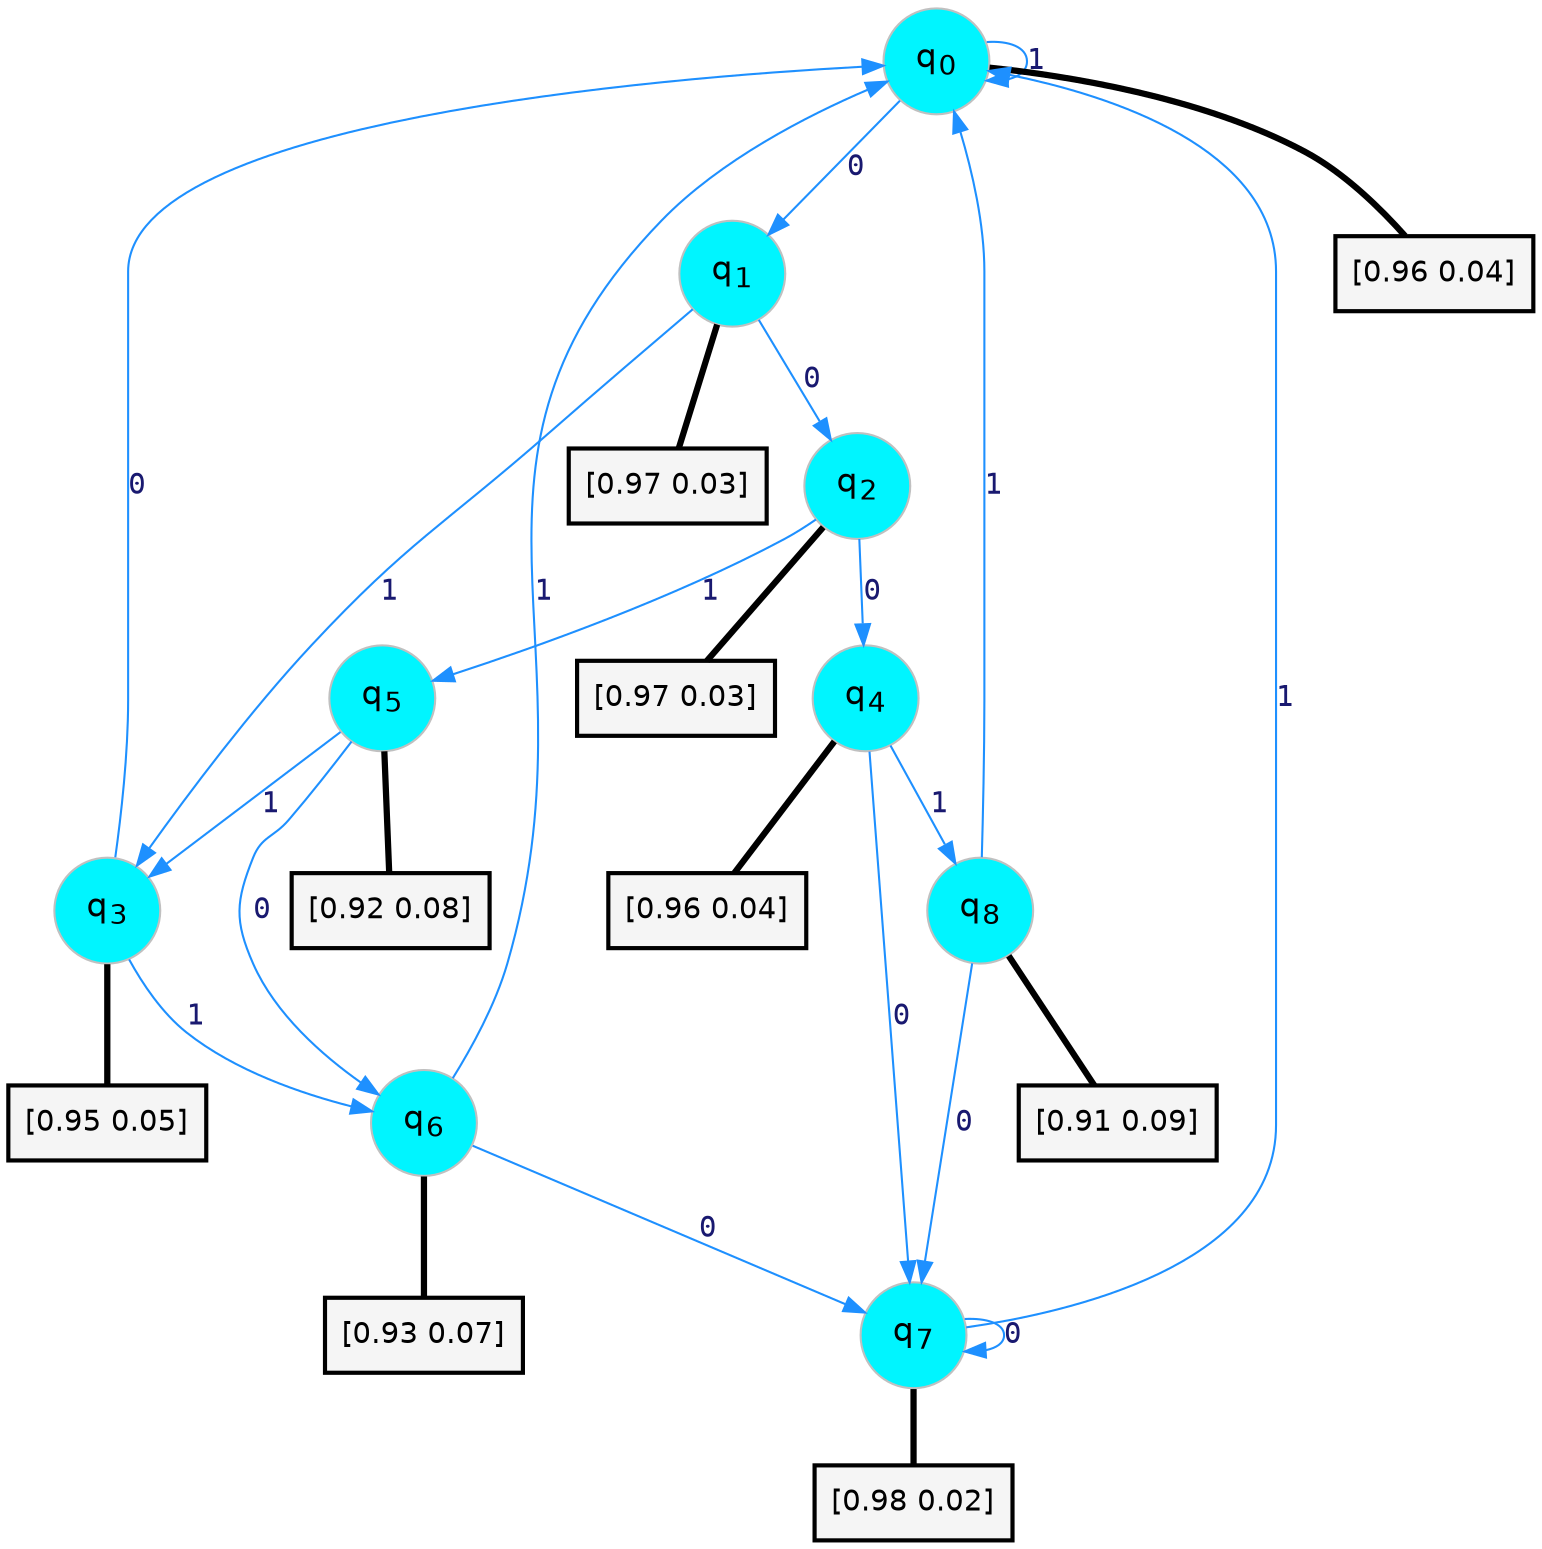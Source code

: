 digraph G {
graph [
bgcolor=transparent, dpi=300, rankdir=TD, size="40,25"];
node [
color=gray, fillcolor=turquoise1, fontcolor=black, fontname=Helvetica, fontsize=16, fontweight=bold, shape=circle, style=filled];
edge [
arrowsize=1, color=dodgerblue1, fontcolor=midnightblue, fontname=courier, fontweight=bold, penwidth=1, style=solid, weight=20];
0[label=<q<SUB>0</SUB>>];
1[label=<q<SUB>1</SUB>>];
2[label=<q<SUB>2</SUB>>];
3[label=<q<SUB>3</SUB>>];
4[label=<q<SUB>4</SUB>>];
5[label=<q<SUB>5</SUB>>];
6[label=<q<SUB>6</SUB>>];
7[label=<q<SUB>7</SUB>>];
8[label=<q<SUB>8</SUB>>];
9[label="[0.96 0.04]", shape=box,fontcolor=black, fontname=Helvetica, fontsize=14, penwidth=2, fillcolor=whitesmoke,color=black];
10[label="[0.97 0.03]", shape=box,fontcolor=black, fontname=Helvetica, fontsize=14, penwidth=2, fillcolor=whitesmoke,color=black];
11[label="[0.97 0.03]", shape=box,fontcolor=black, fontname=Helvetica, fontsize=14, penwidth=2, fillcolor=whitesmoke,color=black];
12[label="[0.95 0.05]", shape=box,fontcolor=black, fontname=Helvetica, fontsize=14, penwidth=2, fillcolor=whitesmoke,color=black];
13[label="[0.96 0.04]", shape=box,fontcolor=black, fontname=Helvetica, fontsize=14, penwidth=2, fillcolor=whitesmoke,color=black];
14[label="[0.92 0.08]", shape=box,fontcolor=black, fontname=Helvetica, fontsize=14, penwidth=2, fillcolor=whitesmoke,color=black];
15[label="[0.93 0.07]", shape=box,fontcolor=black, fontname=Helvetica, fontsize=14, penwidth=2, fillcolor=whitesmoke,color=black];
16[label="[0.98 0.02]", shape=box,fontcolor=black, fontname=Helvetica, fontsize=14, penwidth=2, fillcolor=whitesmoke,color=black];
17[label="[0.91 0.09]", shape=box,fontcolor=black, fontname=Helvetica, fontsize=14, penwidth=2, fillcolor=whitesmoke,color=black];
0->1 [label=0];
0->0 [label=1];
0->9 [arrowhead=none, penwidth=3,color=black];
1->2 [label=0];
1->3 [label=1];
1->10 [arrowhead=none, penwidth=3,color=black];
2->4 [label=0];
2->5 [label=1];
2->11 [arrowhead=none, penwidth=3,color=black];
3->0 [label=0];
3->6 [label=1];
3->12 [arrowhead=none, penwidth=3,color=black];
4->7 [label=0];
4->8 [label=1];
4->13 [arrowhead=none, penwidth=3,color=black];
5->6 [label=0];
5->3 [label=1];
5->14 [arrowhead=none, penwidth=3,color=black];
6->7 [label=0];
6->0 [label=1];
6->15 [arrowhead=none, penwidth=3,color=black];
7->7 [label=0];
7->0 [label=1];
7->16 [arrowhead=none, penwidth=3,color=black];
8->7 [label=0];
8->0 [label=1];
8->17 [arrowhead=none, penwidth=3,color=black];
}

